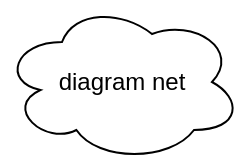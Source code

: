 <mxfile version="12.9.14" type="github">
  <diagram id="eSjlhX7hOC1efUtO4MjE" name="Page-1">
    <mxGraphModel dx="1422" dy="723" grid="1" gridSize="10" guides="1" tooltips="1" connect="1" arrows="1" fold="1" page="1" pageScale="1" pageWidth="827" pageHeight="1169" math="0" shadow="0">
      <root>
        <mxCell id="0" />
        <mxCell id="1" parent="0" />
        <UserObject label="diagram net" link="https://www.diagrams.net/index.html" id="4Wva1iSWS1tGQk8GtQKy-1">
          <mxCell style="ellipse;shape=cloud;whiteSpace=wrap;html=1;" vertex="1" parent="1">
            <mxGeometry x="280" y="120" width="120" height="80" as="geometry" />
          </mxCell>
        </UserObject>
      </root>
    </mxGraphModel>
  </diagram>
</mxfile>
